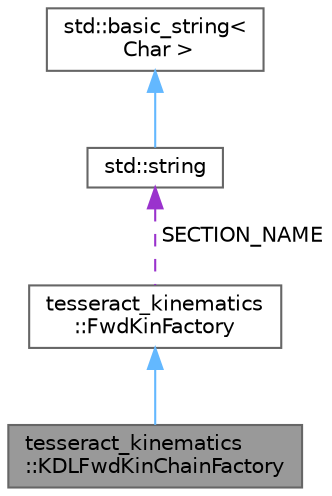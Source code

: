 digraph "tesseract_kinematics::KDLFwdKinChainFactory"
{
 // LATEX_PDF_SIZE
  bgcolor="transparent";
  edge [fontname=Helvetica,fontsize=10,labelfontname=Helvetica,labelfontsize=10];
  node [fontname=Helvetica,fontsize=10,shape=box,height=0.2,width=0.4];
  Node1 [label="tesseract_kinematics\l::KDLFwdKinChainFactory",height=0.2,width=0.4,color="gray40", fillcolor="grey60", style="filled", fontcolor="black",tooltip=" "];
  Node2 -> Node1 [dir="back",color="steelblue1",style="solid"];
  Node2 [label="tesseract_kinematics\l::FwdKinFactory",height=0.2,width=0.4,color="gray40", fillcolor="white", style="filled",URL="$d4/d19/classtesseract__kinematics_1_1FwdKinFactory.html",tooltip="Define a forward kinematics plugin which the factory can create an instance."];
  Node3 -> Node2 [dir="back",color="darkorchid3",style="dashed",label=" SECTION_NAME" ];
  Node3 [label="std::string",height=0.2,width=0.4,color="gray40", fillcolor="white", style="filled",tooltip=" "];
  Node4 -> Node3 [dir="back",color="steelblue1",style="solid"];
  Node4 [label="std::basic_string\<\l Char \>",height=0.2,width=0.4,color="gray40", fillcolor="white", style="filled",tooltip=" "];
}
